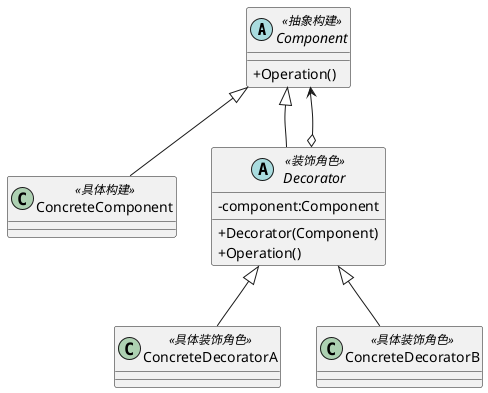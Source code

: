 @startuml
skinparam classAttributeIconSize 0
abstract class Component <<抽象构建>> {
    +Operation()
}
class ConcreteComponent <<具体构建>>
abstract class Decorator <<装饰角色>> {
    -component:Component
    +Decorator(Component)
    +Operation()
}
class ConcreteDecoratorA <<具体装饰角色>>
class ConcreteDecoratorB <<具体装饰角色>>

Component <|-- ConcreteComponent
Component <|-- Decorator
Component <--o Decorator
Decorator <|-- ConcreteDecoratorA
Decorator <|-- ConcreteDecoratorB
@enduml